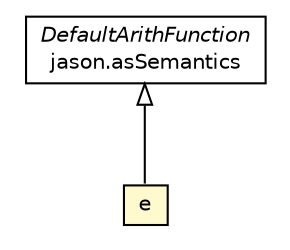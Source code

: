 #!/usr/local/bin/dot
#
# Class diagram 
# Generated by UMLGraph version R5_6 (http://www.umlgraph.org/)
#

digraph G {
	edge [fontname="Helvetica",fontsize=10,labelfontname="Helvetica",labelfontsize=10];
	node [fontname="Helvetica",fontsize=10,shape=plaintext];
	nodesep=0.25;
	ranksep=0.5;
	// jason.asSemantics.DefaultArithFunction
	c83228 [label=<<table title="jason.asSemantics.DefaultArithFunction" border="0" cellborder="1" cellspacing="0" cellpadding="2" port="p" href="../asSemantics/DefaultArithFunction.html">
		<tr><td><table border="0" cellspacing="0" cellpadding="1">
<tr><td align="center" balign="center"><font face="Helvetica-Oblique"> DefaultArithFunction </font></td></tr>
<tr><td align="center" balign="center"> jason.asSemantics </td></tr>
		</table></td></tr>
		</table>>, URL="../asSemantics/DefaultArithFunction.html", fontname="Helvetica", fontcolor="black", fontsize=10.0];
	// jason.functions.e
	c83336 [label=<<table title="jason.functions.e" border="0" cellborder="1" cellspacing="0" cellpadding="2" port="p" bgcolor="lemonChiffon" href="./e.html">
		<tr><td><table border="0" cellspacing="0" cellpadding="1">
<tr><td align="center" balign="center"> e </td></tr>
		</table></td></tr>
		</table>>, URL="./e.html", fontname="Helvetica", fontcolor="black", fontsize=10.0];
	//jason.functions.e extends jason.asSemantics.DefaultArithFunction
	c83228:p -> c83336:p [dir=back,arrowtail=empty];
}

